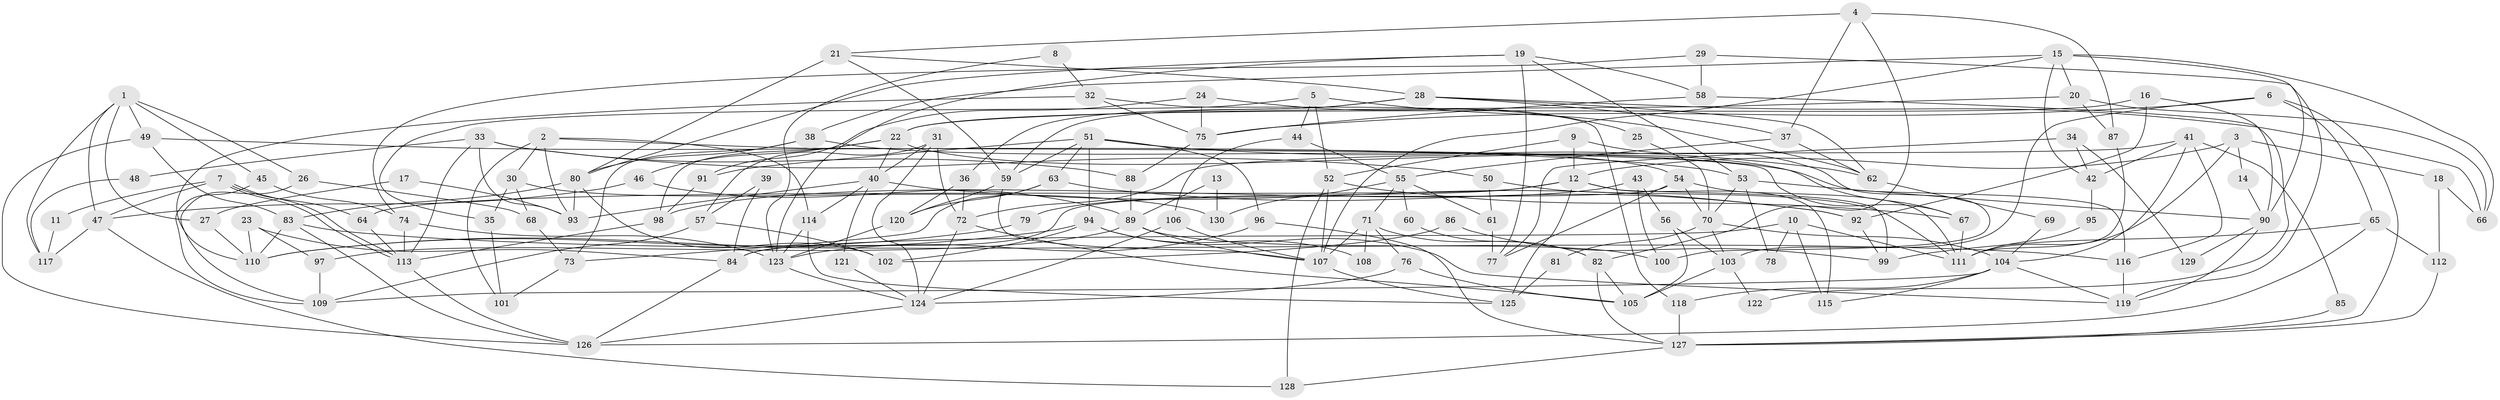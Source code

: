 // coarse degree distribution, {6: 0.09302325581395349, 5: 0.1511627906976744, 4: 0.16279069767441862, 7: 0.11627906976744186, 2: 0.1744186046511628, 3: 0.16279069767441862, 8: 0.09302325581395349, 10: 0.023255813953488372, 9: 0.011627906976744186, 12: 0.011627906976744186}
// Generated by graph-tools (version 1.1) at 2025/23/03/03/25 07:23:55]
// undirected, 130 vertices, 260 edges
graph export_dot {
graph [start="1"]
  node [color=gray90,style=filled];
  1;
  2;
  3;
  4;
  5;
  6;
  7;
  8;
  9;
  10;
  11;
  12;
  13;
  14;
  15;
  16;
  17;
  18;
  19;
  20;
  21;
  22;
  23;
  24;
  25;
  26;
  27;
  28;
  29;
  30;
  31;
  32;
  33;
  34;
  35;
  36;
  37;
  38;
  39;
  40;
  41;
  42;
  43;
  44;
  45;
  46;
  47;
  48;
  49;
  50;
  51;
  52;
  53;
  54;
  55;
  56;
  57;
  58;
  59;
  60;
  61;
  62;
  63;
  64;
  65;
  66;
  67;
  68;
  69;
  70;
  71;
  72;
  73;
  74;
  75;
  76;
  77;
  78;
  79;
  80;
  81;
  82;
  83;
  84;
  85;
  86;
  87;
  88;
  89;
  90;
  91;
  92;
  93;
  94;
  95;
  96;
  97;
  98;
  99;
  100;
  101;
  102;
  103;
  104;
  105;
  106;
  107;
  108;
  109;
  110;
  111;
  112;
  113;
  114;
  115;
  116;
  117;
  118;
  119;
  120;
  121;
  122;
  123;
  124;
  125;
  126;
  127;
  128;
  129;
  130;
  1 -- 26;
  1 -- 45;
  1 -- 27;
  1 -- 47;
  1 -- 49;
  1 -- 117;
  2 -- 114;
  2 -- 93;
  2 -- 30;
  2 -- 67;
  2 -- 101;
  3 -- 12;
  3 -- 111;
  3 -- 14;
  3 -- 18;
  4 -- 21;
  4 -- 87;
  4 -- 37;
  4 -- 82;
  5 -- 44;
  5 -- 52;
  5 -- 35;
  5 -- 62;
  6 -- 65;
  6 -- 127;
  6 -- 75;
  6 -- 103;
  7 -- 113;
  7 -- 113;
  7 -- 64;
  7 -- 11;
  7 -- 47;
  8 -- 32;
  8 -- 123;
  9 -- 52;
  9 -- 12;
  9 -- 100;
  10 -- 111;
  10 -- 84;
  10 -- 78;
  10 -- 115;
  11 -- 117;
  12 -- 115;
  12 -- 125;
  12 -- 64;
  12 -- 79;
  12 -- 99;
  13 -- 89;
  13 -- 130;
  14 -- 90;
  15 -- 107;
  15 -- 20;
  15 -- 38;
  15 -- 42;
  15 -- 66;
  15 -- 90;
  16 -- 90;
  16 -- 92;
  16 -- 22;
  17 -- 93;
  17 -- 27;
  18 -- 66;
  18 -- 112;
  19 -- 80;
  19 -- 123;
  19 -- 53;
  19 -- 58;
  19 -- 77;
  20 -- 66;
  20 -- 22;
  20 -- 87;
  21 -- 59;
  21 -- 28;
  21 -- 80;
  22 -- 46;
  22 -- 40;
  22 -- 67;
  22 -- 98;
  23 -- 110;
  23 -- 97;
  23 -- 84;
  24 -- 75;
  24 -- 91;
  24 -- 25;
  25 -- 70;
  26 -- 109;
  26 -- 68;
  27 -- 110;
  28 -- 62;
  28 -- 37;
  28 -- 36;
  28 -- 59;
  28 -- 66;
  29 -- 119;
  29 -- 58;
  29 -- 74;
  30 -- 35;
  30 -- 68;
  30 -- 130;
  31 -- 40;
  31 -- 124;
  31 -- 57;
  31 -- 72;
  32 -- 75;
  32 -- 110;
  32 -- 118;
  33 -- 113;
  33 -- 50;
  33 -- 48;
  33 -- 88;
  33 -- 93;
  34 -- 77;
  34 -- 42;
  34 -- 129;
  35 -- 101;
  36 -- 72;
  36 -- 120;
  37 -- 62;
  37 -- 55;
  38 -- 80;
  38 -- 73;
  38 -- 116;
  39 -- 57;
  39 -- 84;
  40 -- 93;
  40 -- 92;
  40 -- 114;
  40 -- 121;
  41 -- 116;
  41 -- 72;
  41 -- 42;
  41 -- 85;
  41 -- 104;
  42 -- 95;
  43 -- 56;
  43 -- 98;
  43 -- 100;
  44 -- 55;
  44 -- 106;
  45 -- 109;
  45 -- 74;
  46 -- 47;
  46 -- 89;
  47 -- 117;
  47 -- 128;
  48 -- 117;
  49 -- 53;
  49 -- 83;
  49 -- 126;
  50 -- 111;
  50 -- 61;
  51 -- 54;
  51 -- 63;
  51 -- 59;
  51 -- 62;
  51 -- 91;
  51 -- 94;
  51 -- 96;
  52 -- 67;
  52 -- 107;
  52 -- 128;
  53 -- 90;
  53 -- 70;
  53 -- 78;
  54 -- 70;
  54 -- 84;
  54 -- 77;
  54 -- 111;
  55 -- 71;
  55 -- 60;
  55 -- 61;
  55 -- 130;
  56 -- 105;
  56 -- 103;
  57 -- 102;
  57 -- 109;
  58 -- 75;
  58 -- 122;
  59 -- 107;
  59 -- 120;
  60 -- 82;
  61 -- 77;
  62 -- 69;
  63 -- 120;
  63 -- 92;
  63 -- 73;
  64 -- 113;
  65 -- 126;
  65 -- 112;
  65 -- 99;
  67 -- 111;
  68 -- 73;
  69 -- 104;
  70 -- 104;
  70 -- 81;
  70 -- 103;
  71 -- 82;
  71 -- 76;
  71 -- 107;
  71 -- 108;
  72 -- 124;
  72 -- 105;
  73 -- 101;
  74 -- 123;
  74 -- 113;
  75 -- 88;
  76 -- 124;
  76 -- 105;
  79 -- 110;
  80 -- 83;
  80 -- 93;
  80 -- 102;
  81 -- 125;
  82 -- 105;
  82 -- 127;
  83 -- 126;
  83 -- 110;
  83 -- 116;
  84 -- 126;
  85 -- 127;
  86 -- 99;
  86 -- 102;
  87 -- 111;
  88 -- 89;
  89 -- 107;
  89 -- 100;
  89 -- 97;
  90 -- 119;
  90 -- 129;
  91 -- 98;
  92 -- 99;
  94 -- 119;
  94 -- 102;
  94 -- 108;
  94 -- 110;
  95 -- 111;
  96 -- 127;
  96 -- 123;
  97 -- 109;
  98 -- 113;
  103 -- 105;
  103 -- 122;
  104 -- 118;
  104 -- 109;
  104 -- 115;
  104 -- 119;
  106 -- 124;
  106 -- 107;
  107 -- 125;
  112 -- 127;
  113 -- 126;
  114 -- 123;
  114 -- 125;
  116 -- 119;
  118 -- 127;
  120 -- 123;
  121 -- 124;
  123 -- 124;
  124 -- 126;
  127 -- 128;
}
